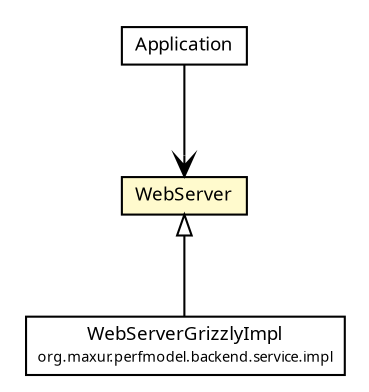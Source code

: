 #!/usr/local/bin/dot
#
# Class diagram 
# Generated by UMLGraph version R5_6-24-gf6e263 (http://www.umlgraph.org/)
#

digraph G {
	edge [fontname="Trebuchet MS",fontsize=10,labelfontname="Trebuchet MS",labelfontsize=10];
	node [fontname="Trebuchet MS",fontsize=10,shape=plaintext];
	nodesep=0.25;
	ranksep=0.5;
	// org.maxur.perfmodel.backend.service.WebServer
	c1370 [label=<<table title="org.maxur.perfmodel.backend.service.WebServer" border="0" cellborder="1" cellspacing="0" cellpadding="2" port="p" bgcolor="lemonChiffon" href="./WebServer.html">
		<tr><td><table border="0" cellspacing="0" cellpadding="1">
<tr><td align="center" balign="center"><font face="Trebuchet MS"> WebServer </font></td></tr>
		</table></td></tr>
		</table>>, URL="./WebServer.html", fontname="Trebuchet MS", fontcolor="black", fontsize=9.0];
	// org.maxur.perfmodel.backend.service.Application
	c1378 [label=<<table title="org.maxur.perfmodel.backend.service.Application" border="0" cellborder="1" cellspacing="0" cellpadding="2" port="p" href="./Application.html">
		<tr><td><table border="0" cellspacing="0" cellpadding="1">
<tr><td align="center" balign="center"><font face="Trebuchet MS"> Application </font></td></tr>
		</table></td></tr>
		</table>>, URL="./Application.html", fontname="Trebuchet MS", fontcolor="black", fontsize=9.0];
	// org.maxur.perfmodel.backend.service.impl.WebServerGrizzlyImpl
	c1379 [label=<<table title="org.maxur.perfmodel.backend.service.impl.WebServerGrizzlyImpl" border="0" cellborder="1" cellspacing="0" cellpadding="2" port="p" href="./impl/WebServerGrizzlyImpl.html">
		<tr><td><table border="0" cellspacing="0" cellpadding="1">
<tr><td align="center" balign="center"><font face="Trebuchet MS"> WebServerGrizzlyImpl </font></td></tr>
<tr><td align="center" balign="center"><font face="Trebuchet MS" point-size="7.0"> org.maxur.perfmodel.backend.service.impl </font></td></tr>
		</table></td></tr>
		</table>>, URL="./impl/WebServerGrizzlyImpl.html", fontname="Trebuchet MS", fontcolor="black", fontsize=9.0];
	//org.maxur.perfmodel.backend.service.impl.WebServerGrizzlyImpl extends org.maxur.perfmodel.backend.service.WebServer
	c1370:p -> c1379:p [dir=back,arrowtail=empty];
	// org.maxur.perfmodel.backend.service.Application NAVASSOC org.maxur.perfmodel.backend.service.WebServer
	c1378:p -> c1370:p [taillabel="", label="", headlabel="", fontname="Trebuchet MS", fontcolor="black", fontsize=10.0, color="black", arrowhead=open];
}

